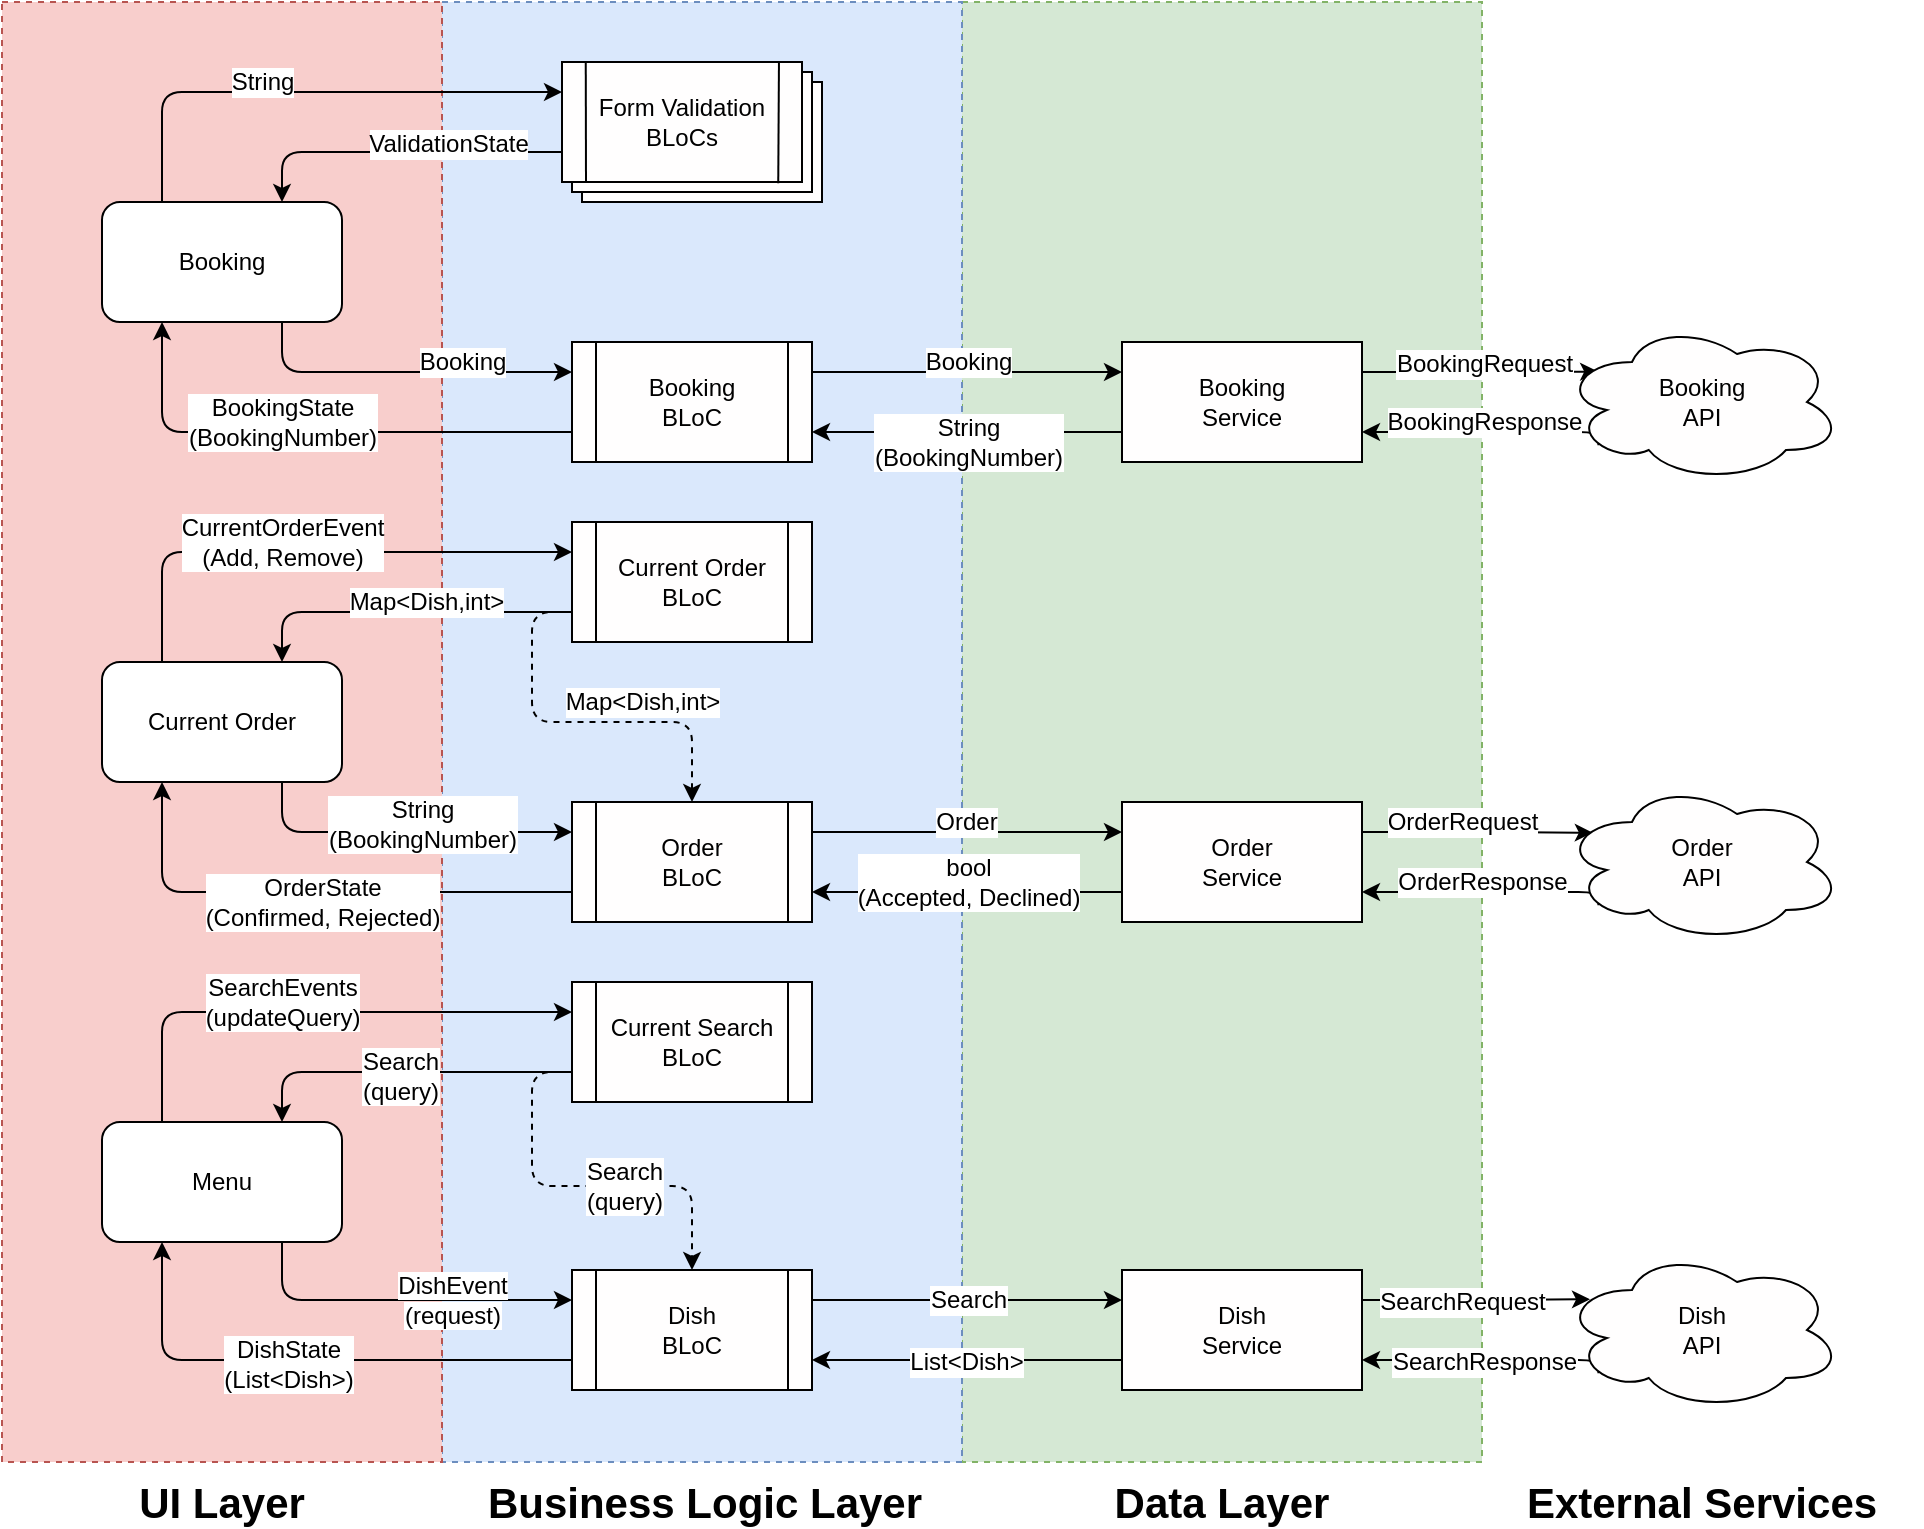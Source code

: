 <mxfile version="12.3.3" type="device" pages="1"><diagram id="HhhSK8tb9R7gDifrGKYK" name="Page-1"><mxGraphModel dx="2363" dy="1917" grid="1" gridSize="10" guides="1" tooltips="1" connect="1" arrows="1" fold="1" page="1" pageScale="1" pageWidth="827" pageHeight="1169" math="0" shadow="0"><root><mxCell id="0"/><mxCell id="1" parent="0"/><mxCell id="-8d-VN79DiSLNDTrrmSJ-107" value="" style="rounded=0;whiteSpace=wrap;html=1;shadow=0;fillColor=#d5e8d4;dashed=1;strokeColor=#82b366;" vertex="1" parent="1"><mxGeometry x="450" y="-110" width="260" height="730" as="geometry"/></mxCell><mxCell id="-8d-VN79DiSLNDTrrmSJ-104" value="" style="rounded=0;whiteSpace=wrap;html=1;shadow=0;fillColor=#dae8fc;dashed=1;strokeColor=#6c8ebf;" vertex="1" parent="1"><mxGeometry x="190" y="-110" width="260" height="730" as="geometry"/></mxCell><mxCell id="-8d-VN79DiSLNDTrrmSJ-103" value="" style="rounded=0;whiteSpace=wrap;html=1;shadow=0;fillColor=#f8cecc;dashed=1;strokeColor=#b85450;" vertex="1" parent="1"><mxGeometry x="-30" y="-110" width="220" height="730" as="geometry"/></mxCell><mxCell id="-8d-VN79DiSLNDTrrmSJ-34" style="edgeStyle=orthogonalEdgeStyle;rounded=1;orthogonalLoop=1;jettySize=auto;html=1;exitX=0;exitY=0.75;exitDx=0;exitDy=0;entryX=0.5;entryY=0;entryDx=0;entryDy=0;dashed=1;" edge="1" parent="1" source="-8d-VN79DiSLNDTrrmSJ-25" target="-8d-VN79DiSLNDTrrmSJ-29"><mxGeometry relative="1" as="geometry"/></mxCell><mxCell id="-8d-VN79DiSLNDTrrmSJ-73" value="Map&amp;lt;Dish,int&amp;gt;" style="text;html=1;align=center;verticalAlign=middle;resizable=0;points=[];;labelBackgroundColor=#ffffff;" vertex="1" connectable="0" parent="-8d-VN79DiSLNDTrrmSJ-34"><mxGeometry x="-0.119" y="2" relative="1" as="geometry"><mxPoint x="44" y="-8" as="offset"/></mxGeometry></mxCell><mxCell id="-8d-VN79DiSLNDTrrmSJ-20" style="edgeStyle=orthogonalEdgeStyle;rounded=1;orthogonalLoop=1;jettySize=auto;html=1;exitX=0.25;exitY=0;exitDx=0;exitDy=0;entryX=0;entryY=0.25;entryDx=0;entryDy=0;" edge="1" parent="1" source="-8d-VN79DiSLNDTrrmSJ-7" target="-8d-VN79DiSLNDTrrmSJ-15"><mxGeometry relative="1" as="geometry"/></mxCell><mxCell id="-8d-VN79DiSLNDTrrmSJ-66" value="String" style="text;html=1;align=center;verticalAlign=middle;resizable=0;points=[];;labelBackgroundColor=#ffffff;" vertex="1" connectable="0" parent="-8d-VN79DiSLNDTrrmSJ-20"><mxGeometry x="-0.509" y="-36" relative="1" as="geometry"><mxPoint x="42.5" y="-41.5" as="offset"/></mxGeometry></mxCell><mxCell id="-8d-VN79DiSLNDTrrmSJ-23" style="edgeStyle=orthogonalEdgeStyle;rounded=1;orthogonalLoop=1;jettySize=auto;html=1;exitX=0.75;exitY=1;exitDx=0;exitDy=0;entryX=0;entryY=0.25;entryDx=0;entryDy=0;" edge="1" parent="1" source="-8d-VN79DiSLNDTrrmSJ-7" target="-8d-VN79DiSLNDTrrmSJ-17"><mxGeometry relative="1" as="geometry"/></mxCell><mxCell id="-8d-VN79DiSLNDTrrmSJ-68" value="Booking" style="text;html=1;align=center;verticalAlign=middle;resizable=0;points=[];;labelBackgroundColor=#ffffff;" vertex="1" connectable="0" parent="-8d-VN79DiSLNDTrrmSJ-23"><mxGeometry x="-0.063" y="-2" relative="1" as="geometry"><mxPoint x="35" y="-7.5" as="offset"/></mxGeometry></mxCell><mxCell id="-8d-VN79DiSLNDTrrmSJ-7" value="Booking" style="rounded=1;whiteSpace=wrap;html=1;" vertex="1" parent="1"><mxGeometry x="20" y="-10" width="120" height="60" as="geometry"/></mxCell><mxCell id="-8d-VN79DiSLNDTrrmSJ-27" style="edgeStyle=orthogonalEdgeStyle;rounded=1;orthogonalLoop=1;jettySize=auto;html=1;exitX=0.25;exitY=0;exitDx=0;exitDy=0;entryX=0;entryY=0.25;entryDx=0;entryDy=0;" edge="1" parent="1" source="-8d-VN79DiSLNDTrrmSJ-8" target="-8d-VN79DiSLNDTrrmSJ-25"><mxGeometry relative="1" as="geometry"/></mxCell><mxCell id="-8d-VN79DiSLNDTrrmSJ-70" value="CurrentOrderEvent&lt;br&gt;(Add, Remove)" style="text;html=1;align=center;verticalAlign=middle;resizable=0;points=[];;labelBackgroundColor=#ffffff;" vertex="1" connectable="0" parent="-8d-VN79DiSLNDTrrmSJ-27"><mxGeometry x="-0.157" y="-1" relative="1" as="geometry"><mxPoint x="5" y="-6" as="offset"/></mxGeometry></mxCell><mxCell id="-8d-VN79DiSLNDTrrmSJ-30" style="edgeStyle=orthogonalEdgeStyle;rounded=1;orthogonalLoop=1;jettySize=auto;html=1;exitX=0.75;exitY=1;exitDx=0;exitDy=0;entryX=0;entryY=0.25;entryDx=0;entryDy=0;" edge="1" parent="1" source="-8d-VN79DiSLNDTrrmSJ-8" target="-8d-VN79DiSLNDTrrmSJ-29"><mxGeometry relative="1" as="geometry"/></mxCell><mxCell id="-8d-VN79DiSLNDTrrmSJ-74" value="String&lt;br&gt;(BookingNumber)" style="text;html=1;align=center;verticalAlign=middle;resizable=0;points=[];;labelBackgroundColor=#ffffff;" vertex="1" connectable="0" parent="-8d-VN79DiSLNDTrrmSJ-30"><mxGeometry x="-0.287" y="-1" relative="1" as="geometry"><mxPoint x="34" y="-5.5" as="offset"/></mxGeometry></mxCell><mxCell id="-8d-VN79DiSLNDTrrmSJ-8" value="Current Order" style="rounded=1;whiteSpace=wrap;html=1;" vertex="1" parent="1"><mxGeometry x="20" y="220" width="120" height="60" as="geometry"/></mxCell><mxCell id="-8d-VN79DiSLNDTrrmSJ-37" style="edgeStyle=orthogonalEdgeStyle;rounded=1;orthogonalLoop=1;jettySize=auto;html=1;exitX=0.25;exitY=0;exitDx=0;exitDy=0;entryX=0;entryY=0.25;entryDx=0;entryDy=0;" edge="1" parent="1" source="-8d-VN79DiSLNDTrrmSJ-9" target="-8d-VN79DiSLNDTrrmSJ-35"><mxGeometry relative="1" as="geometry"/></mxCell><mxCell id="-8d-VN79DiSLNDTrrmSJ-86" value="SearchEvents&lt;br&gt;(updateQuery)" style="text;html=1;align=center;verticalAlign=middle;resizable=0;points=[];;labelBackgroundColor=#ffffff;" vertex="1" connectable="0" parent="-8d-VN79DiSLNDTrrmSJ-37"><mxGeometry x="-0.599" y="-36" relative="1" as="geometry"><mxPoint x="24" y="-8" as="offset"/></mxGeometry></mxCell><mxCell id="-8d-VN79DiSLNDTrrmSJ-40" style="edgeStyle=orthogonalEdgeStyle;rounded=1;orthogonalLoop=1;jettySize=auto;html=1;exitX=0.75;exitY=1;exitDx=0;exitDy=0;entryX=0;entryY=0.25;entryDx=0;entryDy=0;" edge="1" parent="1" source="-8d-VN79DiSLNDTrrmSJ-9" target="-8d-VN79DiSLNDTrrmSJ-36"><mxGeometry relative="1" as="geometry"/></mxCell><mxCell id="-8d-VN79DiSLNDTrrmSJ-9" value="Menu" style="rounded=1;whiteSpace=wrap;html=1;" vertex="1" parent="1"><mxGeometry x="20" y="450" width="120" height="60" as="geometry"/></mxCell><mxCell id="-8d-VN79DiSLNDTrrmSJ-14" value="" style="verticalLabelPosition=bottom;verticalAlign=top;html=1;shape=mxgraph.basic.layered_rect;dx=10;outlineConnect=0;shadow=0;fillColor=#FFFEFE;gradientColor=none;" vertex="1" parent="1"><mxGeometry x="250" y="-80" width="130" height="70" as="geometry"/></mxCell><mxCell id="-8d-VN79DiSLNDTrrmSJ-22" style="edgeStyle=orthogonalEdgeStyle;rounded=1;orthogonalLoop=1;jettySize=auto;html=1;exitX=0;exitY=0.75;exitDx=0;exitDy=0;entryX=0.75;entryY=0;entryDx=0;entryDy=0;" edge="1" parent="1" source="-8d-VN79DiSLNDTrrmSJ-15" target="-8d-VN79DiSLNDTrrmSJ-7"><mxGeometry relative="1" as="geometry"/></mxCell><mxCell id="-8d-VN79DiSLNDTrrmSJ-67" value="ValidationState" style="text;html=1;align=center;verticalAlign=middle;resizable=0;points=[];;labelBackgroundColor=#ffffff;" vertex="1" connectable="0" parent="-8d-VN79DiSLNDTrrmSJ-22"><mxGeometry x="-0.527" y="-2" relative="1" as="geometry"><mxPoint x="-18.5" y="-2.5" as="offset"/></mxGeometry></mxCell><mxCell id="-8d-VN79DiSLNDTrrmSJ-15" value="Form Validation&lt;br&gt;BLoCs" style="text;html=1;strokeColor=none;fillColor=none;align=center;verticalAlign=middle;whiteSpace=wrap;rounded=0;shadow=0;" vertex="1" parent="1"><mxGeometry x="250" y="-80" width="120" height="60" as="geometry"/></mxCell><mxCell id="-8d-VN79DiSLNDTrrmSJ-16" value="" style="endArrow=none;html=1;exitX=0.904;exitY=0.001;exitDx=0;exitDy=0;entryX=0.901;entryY=1.01;entryDx=0;entryDy=0;exitPerimeter=0;entryPerimeter=0;" edge="1" parent="1" source="-8d-VN79DiSLNDTrrmSJ-15" target="-8d-VN79DiSLNDTrrmSJ-15"><mxGeometry width="50" height="50" relative="1" as="geometry"><mxPoint x="400" y="-20" as="sourcePoint"/><mxPoint x="420" y="30" as="targetPoint"/></mxGeometry></mxCell><mxCell id="-8d-VN79DiSLNDTrrmSJ-24" style="edgeStyle=orthogonalEdgeStyle;rounded=1;orthogonalLoop=1;jettySize=auto;html=1;exitX=0;exitY=0.75;exitDx=0;exitDy=0;entryX=0.25;entryY=1;entryDx=0;entryDy=0;" edge="1" parent="1" source="-8d-VN79DiSLNDTrrmSJ-17" target="-8d-VN79DiSLNDTrrmSJ-7"><mxGeometry relative="1" as="geometry"/></mxCell><mxCell id="-8d-VN79DiSLNDTrrmSJ-69" value="BookingState&lt;br&gt;(BookingNumber)" style="text;html=1;align=center;verticalAlign=middle;resizable=0;points=[];;labelBackgroundColor=#ffffff;" vertex="1" connectable="0" parent="-8d-VN79DiSLNDTrrmSJ-24"><mxGeometry x="-0.576" y="1" relative="1" as="geometry"><mxPoint x="-90.5" y="-6" as="offset"/></mxGeometry></mxCell><mxCell id="-8d-VN79DiSLNDTrrmSJ-43" style="edgeStyle=orthogonalEdgeStyle;rounded=1;orthogonalLoop=1;jettySize=auto;html=1;exitX=1;exitY=0.25;exitDx=0;exitDy=0;entryX=0;entryY=0.25;entryDx=0;entryDy=0;" edge="1" parent="1" source="-8d-VN79DiSLNDTrrmSJ-17" target="-8d-VN79DiSLNDTrrmSJ-42"><mxGeometry relative="1" as="geometry"/></mxCell><mxCell id="-8d-VN79DiSLNDTrrmSJ-88" value="Booking" style="text;html=1;align=center;verticalAlign=middle;resizable=0;points=[];;labelBackgroundColor=#ffffff;" vertex="1" connectable="0" parent="-8d-VN79DiSLNDTrrmSJ-43"><mxGeometry x="-0.304" y="-3" relative="1" as="geometry"><mxPoint x="23.5" y="-8" as="offset"/></mxGeometry></mxCell><mxCell id="-8d-VN79DiSLNDTrrmSJ-17" value="Booking&lt;br&gt;BLoC" style="shape=process;whiteSpace=wrap;html=1;backgroundOutline=1;shadow=0;fillColor=#FFFEFE;gradientColor=none;" vertex="1" parent="1"><mxGeometry x="255" y="60" width="120" height="60" as="geometry"/></mxCell><mxCell id="-8d-VN79DiSLNDTrrmSJ-18" value="" style="endArrow=none;html=1;exitX=0.099;exitY=0.001;exitDx=0;exitDy=0;entryX=0.1;entryY=1.009;entryDx=0;entryDy=0;exitPerimeter=0;entryPerimeter=0;" edge="1" parent="1" source="-8d-VN79DiSLNDTrrmSJ-15" target="-8d-VN79DiSLNDTrrmSJ-15"><mxGeometry width="50" height="50" relative="1" as="geometry"><mxPoint x="260.48" y="-70.44" as="sourcePoint"/><mxPoint x="260.12" y="-9.9" as="targetPoint"/></mxGeometry></mxCell><mxCell id="-8d-VN79DiSLNDTrrmSJ-28" style="edgeStyle=orthogonalEdgeStyle;rounded=1;orthogonalLoop=1;jettySize=auto;html=1;exitX=0;exitY=0.75;exitDx=0;exitDy=0;entryX=0.75;entryY=0;entryDx=0;entryDy=0;" edge="1" parent="1" source="-8d-VN79DiSLNDTrrmSJ-25" target="-8d-VN79DiSLNDTrrmSJ-8"><mxGeometry relative="1" as="geometry"/></mxCell><mxCell id="-8d-VN79DiSLNDTrrmSJ-71" value="Map&amp;lt;Dish,int&amp;gt;" style="text;html=1;align=center;verticalAlign=middle;resizable=0;points=[];;labelBackgroundColor=#ffffff;" vertex="1" connectable="0" parent="-8d-VN79DiSLNDTrrmSJ-28"><mxGeometry x="-0.421" y="2" relative="1" as="geometry"><mxPoint x="-24.5" y="-7" as="offset"/></mxGeometry></mxCell><mxCell id="-8d-VN79DiSLNDTrrmSJ-25" value="Current Order&lt;br&gt;BLoC" style="shape=process;whiteSpace=wrap;html=1;backgroundOutline=1;shadow=0;fillColor=#FFFEFE;gradientColor=none;" vertex="1" parent="1"><mxGeometry x="255" y="150" width="120" height="60" as="geometry"/></mxCell><mxCell id="-8d-VN79DiSLNDTrrmSJ-31" style="edgeStyle=orthogonalEdgeStyle;rounded=1;orthogonalLoop=1;jettySize=auto;html=1;exitX=0;exitY=0.75;exitDx=0;exitDy=0;entryX=0.25;entryY=1;entryDx=0;entryDy=0;" edge="1" parent="1" source="-8d-VN79DiSLNDTrrmSJ-29" target="-8d-VN79DiSLNDTrrmSJ-8"><mxGeometry relative="1" as="geometry"/></mxCell><mxCell id="-8d-VN79DiSLNDTrrmSJ-75" value="OrderState&lt;br&gt;(Confirmed, Rejected)" style="text;html=1;align=center;verticalAlign=middle;resizable=0;points=[];;labelBackgroundColor=#ffffff;" vertex="1" connectable="0" parent="-8d-VN79DiSLNDTrrmSJ-31"><mxGeometry x="0.355" y="-1" relative="1" as="geometry"><mxPoint x="51" y="6" as="offset"/></mxGeometry></mxCell><mxCell id="-8d-VN79DiSLNDTrrmSJ-46" style="edgeStyle=orthogonalEdgeStyle;rounded=1;orthogonalLoop=1;jettySize=auto;html=1;exitX=1;exitY=0.25;exitDx=0;exitDy=0;entryX=0;entryY=0.25;entryDx=0;entryDy=0;" edge="1" parent="1" source="-8d-VN79DiSLNDTrrmSJ-29" target="-8d-VN79DiSLNDTrrmSJ-45"><mxGeometry relative="1" as="geometry"/></mxCell><mxCell id="-8d-VN79DiSLNDTrrmSJ-90" value="Order" style="text;html=1;align=center;verticalAlign=middle;resizable=0;points=[];;labelBackgroundColor=#ffffff;" vertex="1" connectable="0" parent="-8d-VN79DiSLNDTrrmSJ-46"><mxGeometry x="-0.198" y="1" relative="1" as="geometry"><mxPoint x="15" y="-4" as="offset"/></mxGeometry></mxCell><mxCell id="-8d-VN79DiSLNDTrrmSJ-29" value="Order&lt;br&gt;BLoC" style="shape=process;whiteSpace=wrap;html=1;backgroundOutline=1;shadow=0;fillColor=#FFFEFE;gradientColor=none;" vertex="1" parent="1"><mxGeometry x="255" y="290" width="120" height="60" as="geometry"/></mxCell><mxCell id="-8d-VN79DiSLNDTrrmSJ-38" style="edgeStyle=orthogonalEdgeStyle;rounded=1;orthogonalLoop=1;jettySize=auto;html=1;exitX=0;exitY=0.75;exitDx=0;exitDy=0;entryX=0.75;entryY=0;entryDx=0;entryDy=0;" edge="1" parent="1" source="-8d-VN79DiSLNDTrrmSJ-35" target="-8d-VN79DiSLNDTrrmSJ-9"><mxGeometry relative="1" as="geometry"/></mxCell><mxCell id="-8d-VN79DiSLNDTrrmSJ-84" value="Search&lt;br&gt;(query)" style="text;html=1;align=center;verticalAlign=middle;resizable=0;points=[];;labelBackgroundColor=#ffffff;" vertex="1" connectable="0" parent="-8d-VN79DiSLNDTrrmSJ-38"><mxGeometry x="0.009" y="2" relative="1" as="geometry"><mxPoint as="offset"/></mxGeometry></mxCell><mxCell id="-8d-VN79DiSLNDTrrmSJ-39" style="edgeStyle=orthogonalEdgeStyle;rounded=1;orthogonalLoop=1;jettySize=auto;html=1;exitX=0;exitY=0.75;exitDx=0;exitDy=0;dashed=1;" edge="1" parent="1" source="-8d-VN79DiSLNDTrrmSJ-35" target="-8d-VN79DiSLNDTrrmSJ-36"><mxGeometry relative="1" as="geometry"/></mxCell><mxCell id="-8d-VN79DiSLNDTrrmSJ-85" value="Search&lt;br&gt;(query)" style="text;html=1;align=center;verticalAlign=middle;resizable=0;points=[];;labelBackgroundColor=#ffffff;" vertex="1" connectable="0" parent="-8d-VN79DiSLNDTrrmSJ-39"><mxGeometry x="-0.098" y="-1" relative="1" as="geometry"><mxPoint x="33" y="-1" as="offset"/></mxGeometry></mxCell><mxCell id="-8d-VN79DiSLNDTrrmSJ-35" value="Current Search&lt;br&gt;BLoC" style="shape=process;whiteSpace=wrap;html=1;backgroundOutline=1;shadow=0;fillColor=#FFFEFE;gradientColor=none;" vertex="1" parent="1"><mxGeometry x="255" y="380" width="120" height="60" as="geometry"/></mxCell><mxCell id="-8d-VN79DiSLNDTrrmSJ-41" style="edgeStyle=orthogonalEdgeStyle;rounded=1;orthogonalLoop=1;jettySize=auto;html=1;exitX=0;exitY=0.75;exitDx=0;exitDy=0;entryX=0.25;entryY=1;entryDx=0;entryDy=0;" edge="1" parent="1" source="-8d-VN79DiSLNDTrrmSJ-36" target="-8d-VN79DiSLNDTrrmSJ-9"><mxGeometry relative="1" as="geometry"/></mxCell><mxCell id="-8d-VN79DiSLNDTrrmSJ-81" value="DishState&lt;br style=&quot;background-color: rgb(248 , 249 , 250)&quot;&gt;(List&amp;lt;Dish&amp;gt;)" style="text;html=1;align=center;verticalAlign=middle;resizable=0;points=[];;labelBackgroundColor=#ffffff;" vertex="1" connectable="0" parent="-8d-VN79DiSLNDTrrmSJ-41"><mxGeometry x="0.078" y="2" relative="1" as="geometry"><mxPoint as="offset"/></mxGeometry></mxCell><mxCell id="-8d-VN79DiSLNDTrrmSJ-49" style="edgeStyle=orthogonalEdgeStyle;rounded=1;orthogonalLoop=1;jettySize=auto;html=1;exitX=1;exitY=0.25;exitDx=0;exitDy=0;entryX=0;entryY=0.25;entryDx=0;entryDy=0;" edge="1" parent="1" source="-8d-VN79DiSLNDTrrmSJ-36" target="-8d-VN79DiSLNDTrrmSJ-48"><mxGeometry relative="1" as="geometry"/></mxCell><mxCell id="-8d-VN79DiSLNDTrrmSJ-92" value="Search" style="text;html=1;align=center;verticalAlign=middle;resizable=0;points=[];;labelBackgroundColor=#ffffff;" vertex="1" connectable="0" parent="-8d-VN79DiSLNDTrrmSJ-49"><mxGeometry x="-0.131" y="-3" relative="1" as="geometry"><mxPoint x="10" y="-3" as="offset"/></mxGeometry></mxCell><mxCell id="-8d-VN79DiSLNDTrrmSJ-36" value="Dish&lt;br&gt;BLoC" style="shape=process;whiteSpace=wrap;html=1;backgroundOutline=1;shadow=0;fillColor=#FFFEFE;gradientColor=none;" vertex="1" parent="1"><mxGeometry x="255" y="524" width="120" height="60" as="geometry"/></mxCell><mxCell id="-8d-VN79DiSLNDTrrmSJ-44" style="edgeStyle=orthogonalEdgeStyle;rounded=1;orthogonalLoop=1;jettySize=auto;html=1;exitX=0;exitY=0.75;exitDx=0;exitDy=0;entryX=1;entryY=0.75;entryDx=0;entryDy=0;" edge="1" parent="1" source="-8d-VN79DiSLNDTrrmSJ-42" target="-8d-VN79DiSLNDTrrmSJ-17"><mxGeometry relative="1" as="geometry"/></mxCell><mxCell id="-8d-VN79DiSLNDTrrmSJ-89" value="String&lt;br&gt;(BookingNumber)" style="text;html=1;align=center;verticalAlign=middle;resizable=0;points=[];;labelBackgroundColor=#ffffff;" vertex="1" connectable="0" parent="-8d-VN79DiSLNDTrrmSJ-44"><mxGeometry x="-0.29" relative="1" as="geometry"><mxPoint x="-22.5" y="5" as="offset"/></mxGeometry></mxCell><mxCell id="-8d-VN79DiSLNDTrrmSJ-58" style="edgeStyle=orthogonalEdgeStyle;rounded=1;orthogonalLoop=1;jettySize=auto;html=1;exitX=1;exitY=0.25;exitDx=0;exitDy=0;entryX=0.129;entryY=0.31;entryDx=0;entryDy=0;entryPerimeter=0;" edge="1" parent="1" source="-8d-VN79DiSLNDTrrmSJ-42" target="-8d-VN79DiSLNDTrrmSJ-51"><mxGeometry relative="1" as="geometry"/></mxCell><mxCell id="-8d-VN79DiSLNDTrrmSJ-94" value="BookingRequest" style="text;html=1;align=center;verticalAlign=middle;resizable=0;points=[];;labelBackgroundColor=#ffffff;" vertex="1" connectable="0" parent="-8d-VN79DiSLNDTrrmSJ-58"><mxGeometry x="0.027" y="-1" relative="1" as="geometry"><mxPoint y="-5.5" as="offset"/></mxGeometry></mxCell><mxCell id="-8d-VN79DiSLNDTrrmSJ-42" value="Booking&lt;br&gt;Service" style="rounded=0;whiteSpace=wrap;html=1;shadow=0;fillColor=#FFFEFE;gradientColor=none;" vertex="1" parent="1"><mxGeometry x="530" y="60" width="120" height="60" as="geometry"/></mxCell><mxCell id="-8d-VN79DiSLNDTrrmSJ-47" style="edgeStyle=orthogonalEdgeStyle;rounded=1;orthogonalLoop=1;jettySize=auto;html=1;exitX=0;exitY=0.75;exitDx=0;exitDy=0;entryX=1;entryY=0.75;entryDx=0;entryDy=0;" edge="1" parent="1" source="-8d-VN79DiSLNDTrrmSJ-45" target="-8d-VN79DiSLNDTrrmSJ-29"><mxGeometry relative="1" as="geometry"/></mxCell><mxCell id="-8d-VN79DiSLNDTrrmSJ-91" value="bool&lt;br&gt;(Accepted, Declined)" style="text;html=1;align=center;verticalAlign=middle;resizable=0;points=[];;labelBackgroundColor=#ffffff;" vertex="1" connectable="0" parent="-8d-VN79DiSLNDTrrmSJ-47"><mxGeometry x="-0.326" y="-1" relative="1" as="geometry"><mxPoint x="-25.5" y="-4.5" as="offset"/></mxGeometry></mxCell><mxCell id="-8d-VN79DiSLNDTrrmSJ-61" style="edgeStyle=orthogonalEdgeStyle;rounded=1;orthogonalLoop=1;jettySize=auto;html=1;exitX=1;exitY=0.25;exitDx=0;exitDy=0;entryX=0.11;entryY=0.317;entryDx=0;entryDy=0;entryPerimeter=0;" edge="1" parent="1" source="-8d-VN79DiSLNDTrrmSJ-45" target="-8d-VN79DiSLNDTrrmSJ-60"><mxGeometry relative="1" as="geometry"/></mxCell><mxCell id="-8d-VN79DiSLNDTrrmSJ-96" value="OrderRequest" style="text;html=1;align=center;verticalAlign=middle;resizable=0;points=[];;labelBackgroundColor=#ffffff;" vertex="1" connectable="0" parent="-8d-VN79DiSLNDTrrmSJ-61"><mxGeometry x="0.175" relative="1" as="geometry"><mxPoint x="-17.5" y="-5.5" as="offset"/></mxGeometry></mxCell><mxCell id="-8d-VN79DiSLNDTrrmSJ-45" value="Order&lt;br&gt;Service" style="rounded=0;whiteSpace=wrap;html=1;shadow=0;fillColor=#FFFEFE;gradientColor=none;" vertex="1" parent="1"><mxGeometry x="530" y="290" width="120" height="60" as="geometry"/></mxCell><mxCell id="-8d-VN79DiSLNDTrrmSJ-50" style="edgeStyle=orthogonalEdgeStyle;rounded=1;orthogonalLoop=1;jettySize=auto;html=1;exitX=0;exitY=0.75;exitDx=0;exitDy=0;entryX=1;entryY=0.75;entryDx=0;entryDy=0;" edge="1" parent="1" source="-8d-VN79DiSLNDTrrmSJ-48" target="-8d-VN79DiSLNDTrrmSJ-36"><mxGeometry relative="1" as="geometry"/></mxCell><mxCell id="-8d-VN79DiSLNDTrrmSJ-93" value="List&amp;lt;Dish&amp;gt;" style="text;html=1;align=center;verticalAlign=middle;resizable=0;points=[];;labelBackgroundColor=#ffffff;" vertex="1" connectable="0" parent="-8d-VN79DiSLNDTrrmSJ-50"><mxGeometry x="-0.118" y="3" relative="1" as="geometry"><mxPoint x="-9.5" y="-2" as="offset"/></mxGeometry></mxCell><mxCell id="-8d-VN79DiSLNDTrrmSJ-64" style="edgeStyle=orthogonalEdgeStyle;rounded=1;orthogonalLoop=1;jettySize=auto;html=1;exitX=1;exitY=0.25;exitDx=0;exitDy=0;entryX=0.1;entryY=0.308;entryDx=0;entryDy=0;entryPerimeter=0;" edge="1" parent="1" source="-8d-VN79DiSLNDTrrmSJ-48" target="-8d-VN79DiSLNDTrrmSJ-63"><mxGeometry relative="1" as="geometry"/></mxCell><mxCell id="-8d-VN79DiSLNDTrrmSJ-99" value="SearchRequest" style="text;html=1;align=center;verticalAlign=middle;resizable=0;points=[];;labelBackgroundColor=#ffffff;" vertex="1" connectable="0" parent="-8d-VN79DiSLNDTrrmSJ-64"><mxGeometry x="0.328" y="2" relative="1" as="geometry"><mxPoint x="-25.5" y="3.5" as="offset"/></mxGeometry></mxCell><mxCell id="-8d-VN79DiSLNDTrrmSJ-48" value="Dish&lt;br&gt;Service" style="rounded=0;whiteSpace=wrap;html=1;shadow=0;fillColor=#FFFEFE;gradientColor=none;" vertex="1" parent="1"><mxGeometry x="530" y="524" width="120" height="60" as="geometry"/></mxCell><mxCell id="-8d-VN79DiSLNDTrrmSJ-59" style="edgeStyle=orthogonalEdgeStyle;rounded=1;orthogonalLoop=1;jettySize=auto;html=1;exitX=0.13;exitY=0.77;exitDx=0;exitDy=0;exitPerimeter=0;entryX=1;entryY=0.75;entryDx=0;entryDy=0;" edge="1" parent="1" source="-8d-VN79DiSLNDTrrmSJ-51" target="-8d-VN79DiSLNDTrrmSJ-42"><mxGeometry relative="1" as="geometry"><Array as="points"><mxPoint x="768" y="105"/></Array></mxGeometry></mxCell><mxCell id="-8d-VN79DiSLNDTrrmSJ-95" value="BookingResponse" style="text;html=1;align=center;verticalAlign=middle;resizable=0;points=[];;labelBackgroundColor=#ffffff;" vertex="1" connectable="0" parent="-8d-VN79DiSLNDTrrmSJ-59"><mxGeometry x="0.221" y="1" relative="1" as="geometry"><mxPoint x="11.5" y="-6" as="offset"/></mxGeometry></mxCell><mxCell id="-8d-VN79DiSLNDTrrmSJ-51" value="Booking&lt;br&gt;API" style="ellipse;shape=cloud;whiteSpace=wrap;html=1;shadow=0;fillColor=#FFFEFE;gradientColor=none;" vertex="1" parent="1"><mxGeometry x="750" y="50" width="140" height="80" as="geometry"/></mxCell><mxCell id="-8d-VN79DiSLNDTrrmSJ-62" style="edgeStyle=orthogonalEdgeStyle;rounded=1;orthogonalLoop=1;jettySize=auto;html=1;exitX=0.13;exitY=0.77;exitDx=0;exitDy=0;exitPerimeter=0;entryX=1;entryY=0.75;entryDx=0;entryDy=0;" edge="1" parent="1" source="-8d-VN79DiSLNDTrrmSJ-60" target="-8d-VN79DiSLNDTrrmSJ-45"><mxGeometry relative="1" as="geometry"><Array as="points"><mxPoint x="768" y="335"/></Array></mxGeometry></mxCell><mxCell id="-8d-VN79DiSLNDTrrmSJ-97" value="OrderResponse" style="text;html=1;align=center;verticalAlign=middle;resizable=0;points=[];;labelBackgroundColor=#ffffff;" vertex="1" connectable="0" parent="-8d-VN79DiSLNDTrrmSJ-62"><mxGeometry x="-0.041" relative="1" as="geometry"><mxPoint x="-5" y="-5" as="offset"/></mxGeometry></mxCell><mxCell id="-8d-VN79DiSLNDTrrmSJ-60" value="Order&lt;br&gt;API" style="ellipse;shape=cloud;whiteSpace=wrap;html=1;shadow=0;fillColor=#FFFEFE;gradientColor=none;" vertex="1" parent="1"><mxGeometry x="750" y="280" width="140" height="80" as="geometry"/></mxCell><mxCell id="-8d-VN79DiSLNDTrrmSJ-65" style="edgeStyle=orthogonalEdgeStyle;rounded=1;orthogonalLoop=1;jettySize=auto;html=1;exitX=0.13;exitY=0.77;exitDx=0;exitDy=0;exitPerimeter=0;entryX=1;entryY=0.75;entryDx=0;entryDy=0;" edge="1" parent="1" source="-8d-VN79DiSLNDTrrmSJ-63" target="-8d-VN79DiSLNDTrrmSJ-48"><mxGeometry relative="1" as="geometry"><Array as="points"><mxPoint x="768" y="569"/></Array></mxGeometry></mxCell><mxCell id="-8d-VN79DiSLNDTrrmSJ-101" value="SearchResponse" style="text;html=1;align=center;verticalAlign=middle;resizable=0;points=[];;labelBackgroundColor=#ffffff;" vertex="1" connectable="0" parent="-8d-VN79DiSLNDTrrmSJ-65"><mxGeometry x="0.369" y="-2" relative="1" as="geometry"><mxPoint x="21" y="3" as="offset"/></mxGeometry></mxCell><mxCell id="-8d-VN79DiSLNDTrrmSJ-63" value="Dish&lt;br&gt;API" style="ellipse;shape=cloud;whiteSpace=wrap;html=1;shadow=0;fillColor=#FFFEFE;gradientColor=none;" vertex="1" parent="1"><mxGeometry x="750" y="514" width="140" height="80" as="geometry"/></mxCell><mxCell id="-8d-VN79DiSLNDTrrmSJ-80" value="&lt;span style=&quot;background-color: rgb(255 , 255 , 255)&quot;&gt;DishEvent&lt;/span&gt;&lt;br&gt;&lt;span style=&quot;background-color: rgb(255 , 255 , 255)&quot;&gt;(request)&lt;/span&gt;" style="text;html=1;align=center;verticalAlign=middle;resizable=0;points=[];;autosize=1;" vertex="1" parent="1"><mxGeometry x="160" y="524" width="70" height="30" as="geometry"/></mxCell><mxCell id="-8d-VN79DiSLNDTrrmSJ-109" value="&lt;font style=&quot;font-size: 21px&quot;&gt;&lt;b&gt;UI Layer&lt;/b&gt;&lt;/font&gt;" style="text;html=1;strokeColor=none;fillColor=none;align=center;verticalAlign=middle;whiteSpace=wrap;rounded=0;shadow=0;dashed=1;" vertex="1" parent="1"><mxGeometry x="-30" y="630" width="220" height="20" as="geometry"/></mxCell><mxCell id="-8d-VN79DiSLNDTrrmSJ-110" value="&lt;font&gt;&lt;span style=&quot;font-size: 21px&quot;&gt;&lt;b&gt;Business&lt;/b&gt;&lt;/span&gt;&lt;b style=&quot;font-size: 21px&quot;&gt;&amp;nbsp;Logic Layer&lt;/b&gt;&lt;/font&gt;" style="text;html=1;strokeColor=none;fillColor=none;align=center;verticalAlign=middle;whiteSpace=wrap;rounded=0;shadow=0;dashed=1;" vertex="1" parent="1"><mxGeometry x="193" y="630" width="257" height="20" as="geometry"/></mxCell><mxCell id="-8d-VN79DiSLNDTrrmSJ-112" value="&lt;font&gt;&lt;b style=&quot;font-size: 21px&quot;&gt;Data Layer&lt;/b&gt;&lt;/font&gt;" style="text;html=1;strokeColor=none;fillColor=none;align=center;verticalAlign=middle;whiteSpace=wrap;rounded=0;shadow=0;dashed=1;" vertex="1" parent="1"><mxGeometry x="450" y="630" width="260" height="20" as="geometry"/></mxCell><mxCell id="-8d-VN79DiSLNDTrrmSJ-113" value="&lt;font&gt;&lt;b style=&quot;font-size: 21px&quot;&gt;External Services&lt;/b&gt;&lt;/font&gt;" style="text;html=1;strokeColor=none;fillColor=none;align=center;verticalAlign=middle;whiteSpace=wrap;rounded=0;shadow=0;dashed=1;" vertex="1" parent="1"><mxGeometry x="710" y="630" width="220" height="20" as="geometry"/></mxCell></root></mxGraphModel></diagram></mxfile>